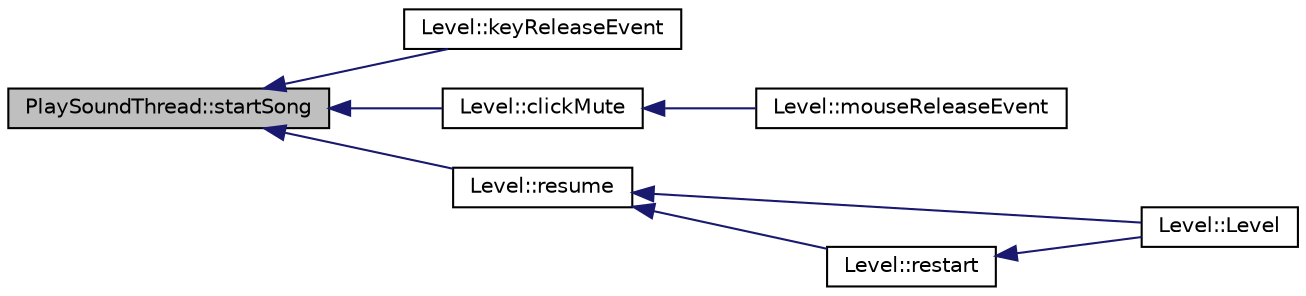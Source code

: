 digraph G
{
  edge [fontname="Helvetica",fontsize="10",labelfontname="Helvetica",labelfontsize="10"];
  node [fontname="Helvetica",fontsize="10",shape=record];
  rankdir="LR";
  Node1 [label="PlaySoundThread::startSong",height=0.2,width=0.4,color="black", fillcolor="grey75", style="filled" fontcolor="black"];
  Node1 -> Node2 [dir="back",color="midnightblue",fontsize="10",style="solid",fontname="Helvetica"];
  Node2 [label="Level::keyReleaseEvent",height=0.2,width=0.4,color="black", fillcolor="white", style="filled",URL="$d2/d9d/classLevel.html#a79415fdd98840cba4c054f59855f8367"];
  Node1 -> Node3 [dir="back",color="midnightblue",fontsize="10",style="solid",fontname="Helvetica"];
  Node3 [label="Level::clickMute",height=0.2,width=0.4,color="black", fillcolor="white", style="filled",URL="$d2/d9d/classLevel.html#a84c4c5ebbc7754748fac0f9a78fa28e0"];
  Node3 -> Node4 [dir="back",color="midnightblue",fontsize="10",style="solid",fontname="Helvetica"];
  Node4 [label="Level::mouseReleaseEvent",height=0.2,width=0.4,color="black", fillcolor="white", style="filled",URL="$d2/d9d/classLevel.html#a77722ba24f938b7a0707f755e635a8f6"];
  Node1 -> Node5 [dir="back",color="midnightblue",fontsize="10",style="solid",fontname="Helvetica"];
  Node5 [label="Level::resume",height=0.2,width=0.4,color="black", fillcolor="white", style="filled",URL="$d2/d9d/classLevel.html#a3faa288916e3c24d6b94efaf059e0b20"];
  Node5 -> Node6 [dir="back",color="midnightblue",fontsize="10",style="solid",fontname="Helvetica"];
  Node6 [label="Level::Level",height=0.2,width=0.4,color="black", fillcolor="white", style="filled",URL="$d2/d9d/classLevel.html#aab4805fc7397cd5ab9d9852a1d403a0d"];
  Node5 -> Node7 [dir="back",color="midnightblue",fontsize="10",style="solid",fontname="Helvetica"];
  Node7 [label="Level::restart",height=0.2,width=0.4,color="black", fillcolor="white", style="filled",URL="$d2/d9d/classLevel.html#ab18900b8195c469cc78c906216eb9eb0"];
  Node7 -> Node6 [dir="back",color="midnightblue",fontsize="10",style="solid",fontname="Helvetica"];
}
